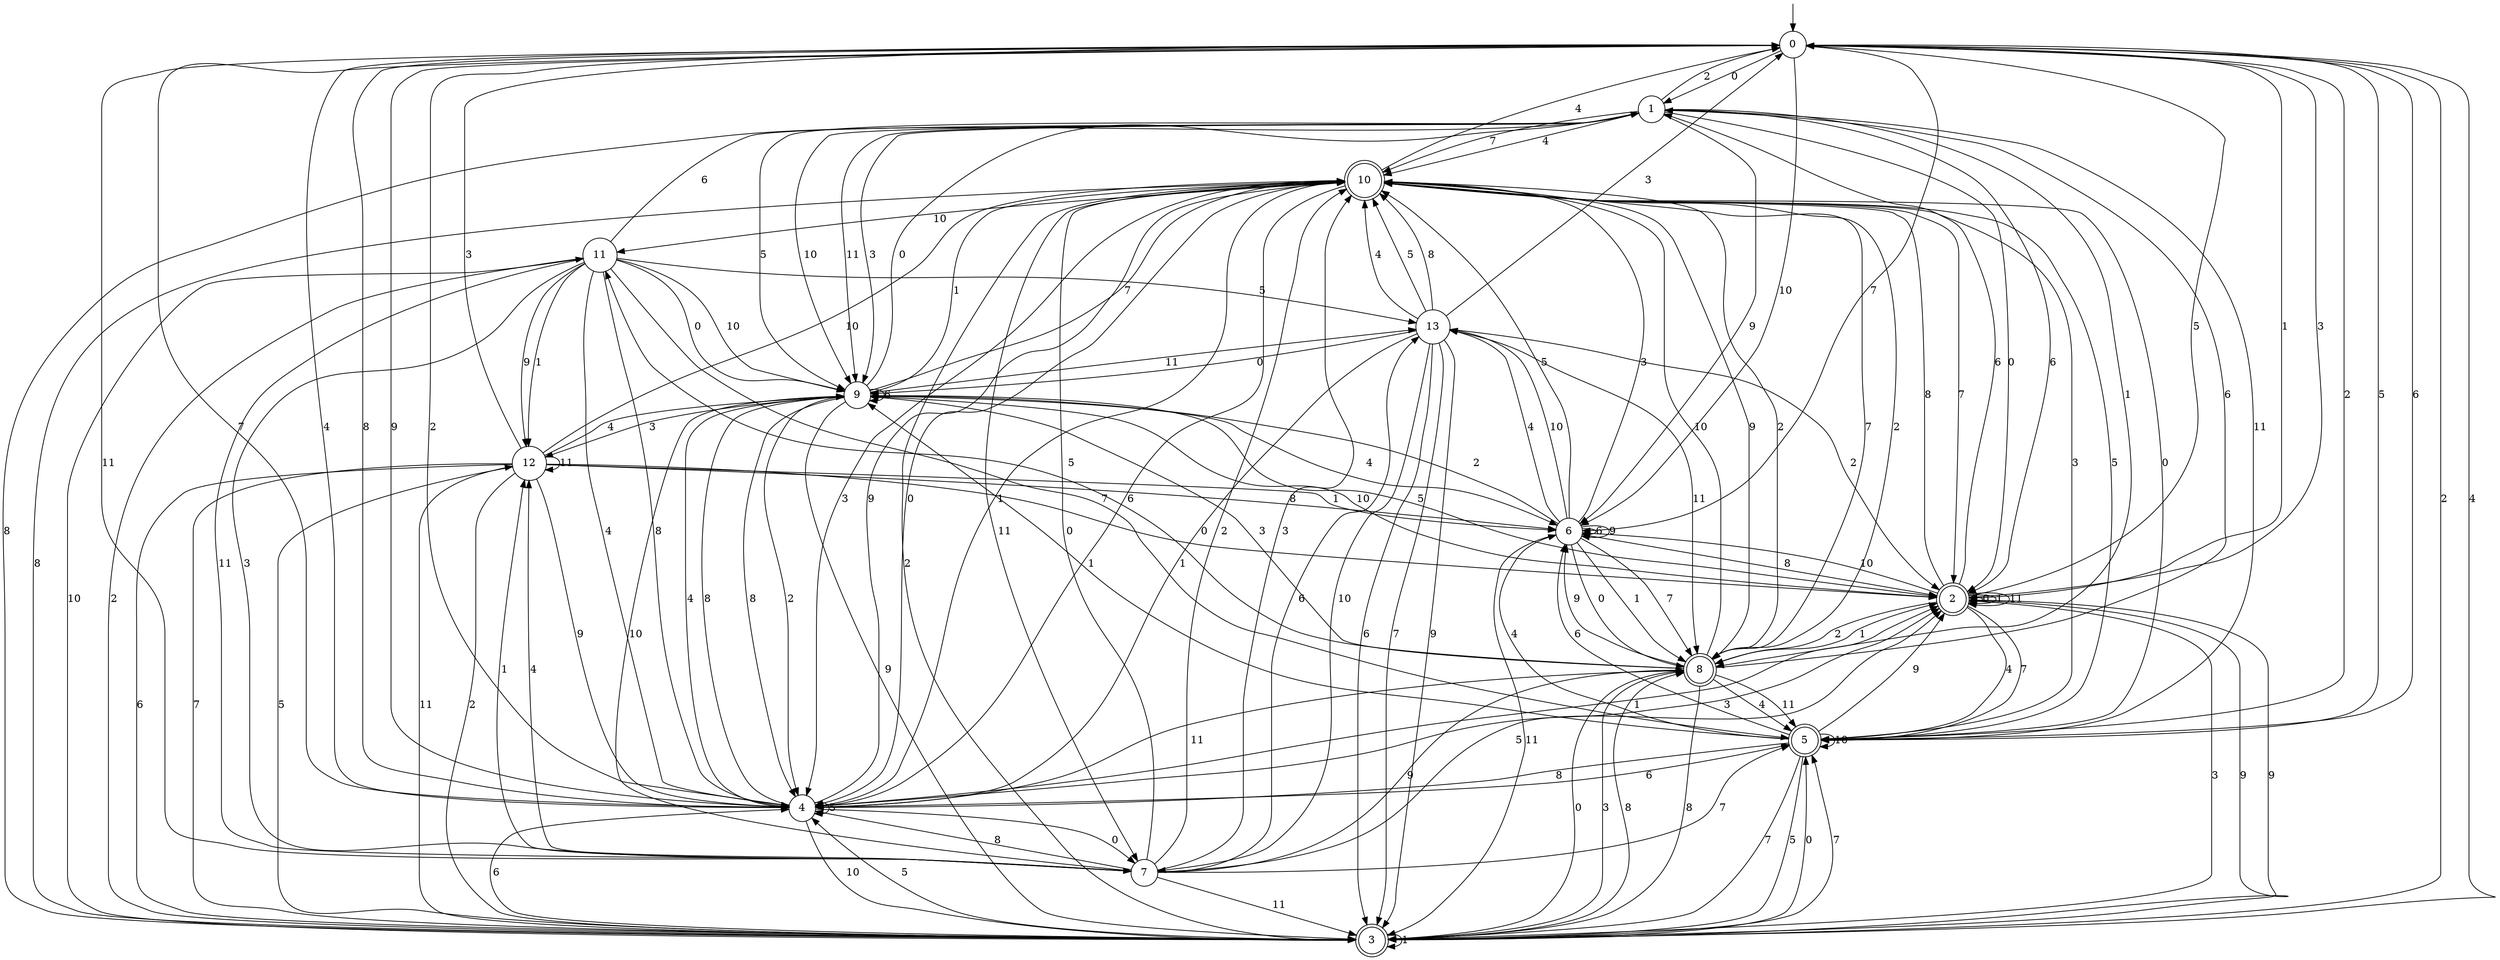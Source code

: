 digraph g {

	s0 [shape="circle" label="0"];
	s1 [shape="circle" label="1"];
	s2 [shape="doublecircle" label="2"];
	s3 [shape="doublecircle" label="3"];
	s4 [shape="circle" label="4"];
	s5 [shape="doublecircle" label="5"];
	s6 [shape="circle" label="6"];
	s7 [shape="circle" label="7"];
	s8 [shape="doublecircle" label="8"];
	s9 [shape="circle" label="9"];
	s10 [shape="doublecircle" label="10"];
	s11 [shape="circle" label="11"];
	s12 [shape="circle" label="12"];
	s13 [shape="circle" label="13"];
	s0 -> s1 [label="0"];
	s0 -> s2 [label="1"];
	s0 -> s3 [label="2"];
	s0 -> s2 [label="3"];
	s0 -> s4 [label="4"];
	s0 -> s5 [label="5"];
	s0 -> s5 [label="6"];
	s0 -> s6 [label="7"];
	s0 -> s4 [label="8"];
	s0 -> s4 [label="9"];
	s0 -> s6 [label="10"];
	s0 -> s7 [label="11"];
	s1 -> s2 [label="0"];
	s1 -> s8 [label="1"];
	s1 -> s0 [label="2"];
	s1 -> s9 [label="3"];
	s1 -> s10 [label="4"];
	s1 -> s9 [label="5"];
	s1 -> s2 [label="6"];
	s1 -> s10 [label="7"];
	s1 -> s3 [label="8"];
	s1 -> s6 [label="9"];
	s1 -> s9 [label="10"];
	s1 -> s9 [label="11"];
	s2 -> s2 [label="0"];
	s2 -> s2 [label="1"];
	s2 -> s8 [label="2"];
	s2 -> s3 [label="3"];
	s2 -> s5 [label="4"];
	s2 -> s0 [label="5"];
	s2 -> s1 [label="6"];
	s2 -> s5 [label="7"];
	s2 -> s10 [label="8"];
	s2 -> s3 [label="9"];
	s2 -> s6 [label="10"];
	s2 -> s2 [label="11"];
	s3 -> s5 [label="0"];
	s3 -> s3 [label="1"];
	s3 -> s10 [label="2"];
	s3 -> s8 [label="3"];
	s3 -> s0 [label="4"];
	s3 -> s4 [label="5"];
	s3 -> s4 [label="6"];
	s3 -> s5 [label="7"];
	s3 -> s8 [label="8"];
	s3 -> s2 [label="9"];
	s3 -> s11 [label="10"];
	s3 -> s12 [label="11"];
	s4 -> s7 [label="0"];
	s4 -> s2 [label="1"];
	s4 -> s0 [label="2"];
	s4 -> s2 [label="3"];
	s4 -> s9 [label="4"];
	s4 -> s4 [label="5"];
	s4 -> s5 [label="6"];
	s4 -> s0 [label="7"];
	s4 -> s9 [label="8"];
	s4 -> s10 [label="9"];
	s4 -> s3 [label="10"];
	s4 -> s8 [label="11"];
	s5 -> s10 [label="0"];
	s5 -> s9 [label="1"];
	s5 -> s0 [label="2"];
	s5 -> s10 [label="3"];
	s5 -> s6 [label="4"];
	s5 -> s3 [label="5"];
	s5 -> s6 [label="6"];
	s5 -> s3 [label="7"];
	s5 -> s4 [label="8"];
	s5 -> s2 [label="9"];
	s5 -> s5 [label="10"];
	s5 -> s1 [label="11"];
	s6 -> s8 [label="0"];
	s6 -> s8 [label="1"];
	s6 -> s9 [label="2"];
	s6 -> s10 [label="3"];
	s6 -> s13 [label="4"];
	s6 -> s10 [label="5"];
	s6 -> s6 [label="6"];
	s6 -> s8 [label="7"];
	s6 -> s2 [label="8"];
	s6 -> s6 [label="9"];
	s6 -> s13 [label="10"];
	s6 -> s3 [label="11"];
	s7 -> s10 [label="0"];
	s7 -> s12 [label="1"];
	s7 -> s10 [label="2"];
	s7 -> s10 [label="3"];
	s7 -> s12 [label="4"];
	s7 -> s2 [label="5"];
	s7 -> s13 [label="6"];
	s7 -> s5 [label="7"];
	s7 -> s4 [label="8"];
	s7 -> s8 [label="9"];
	s7 -> s9 [label="10"];
	s7 -> s3 [label="11"];
	s8 -> s3 [label="0"];
	s8 -> s2 [label="1"];
	s8 -> s10 [label="2"];
	s8 -> s9 [label="3"];
	s8 -> s5 [label="4"];
	s8 -> s11 [label="5"];
	s8 -> s1 [label="6"];
	s8 -> s10 [label="7"];
	s8 -> s3 [label="8"];
	s8 -> s6 [label="9"];
	s8 -> s10 [label="10"];
	s8 -> s5 [label="11"];
	s9 -> s1 [label="0"];
	s9 -> s10 [label="1"];
	s9 -> s4 [label="2"];
	s9 -> s12 [label="3"];
	s9 -> s6 [label="4"];
	s9 -> s2 [label="5"];
	s9 -> s9 [label="6"];
	s9 -> s10 [label="7"];
	s9 -> s4 [label="8"];
	s9 -> s3 [label="9"];
	s9 -> s2 [label="10"];
	s9 -> s13 [label="11"];
	s10 -> s4 [label="0"];
	s10 -> s4 [label="1"];
	s10 -> s8 [label="2"];
	s10 -> s4 [label="3"];
	s10 -> s0 [label="4"];
	s10 -> s5 [label="5"];
	s10 -> s4 [label="6"];
	s10 -> s2 [label="7"];
	s10 -> s3 [label="8"];
	s10 -> s8 [label="9"];
	s10 -> s11 [label="10"];
	s10 -> s7 [label="11"];
	s11 -> s9 [label="0"];
	s11 -> s12 [label="1"];
	s11 -> s3 [label="2"];
	s11 -> s7 [label="3"];
	s11 -> s4 [label="4"];
	s11 -> s13 [label="5"];
	s11 -> s1 [label="6"];
	s11 -> s5 [label="7"];
	s11 -> s4 [label="8"];
	s11 -> s12 [label="9"];
	s11 -> s9 [label="10"];
	s11 -> s7 [label="11"];
	s12 -> s2 [label="0"];
	s12 -> s6 [label="1"];
	s12 -> s3 [label="2"];
	s12 -> s0 [label="3"];
	s12 -> s9 [label="4"];
	s12 -> s3 [label="5"];
	s12 -> s3 [label="6"];
	s12 -> s3 [label="7"];
	s12 -> s6 [label="8"];
	s12 -> s4 [label="9"];
	s12 -> s10 [label="10"];
	s12 -> s12 [label="11"];
	s13 -> s9 [label="0"];
	s13 -> s4 [label="1"];
	s13 -> s2 [label="2"];
	s13 -> s0 [label="3"];
	s13 -> s10 [label="4"];
	s13 -> s10 [label="5"];
	s13 -> s3 [label="6"];
	s13 -> s3 [label="7"];
	s13 -> s10 [label="8"];
	s13 -> s3 [label="9"];
	s13 -> s7 [label="10"];
	s13 -> s8 [label="11"];

__start0 [label="" shape="none" width="0" height="0"];
__start0 -> s0;

}
